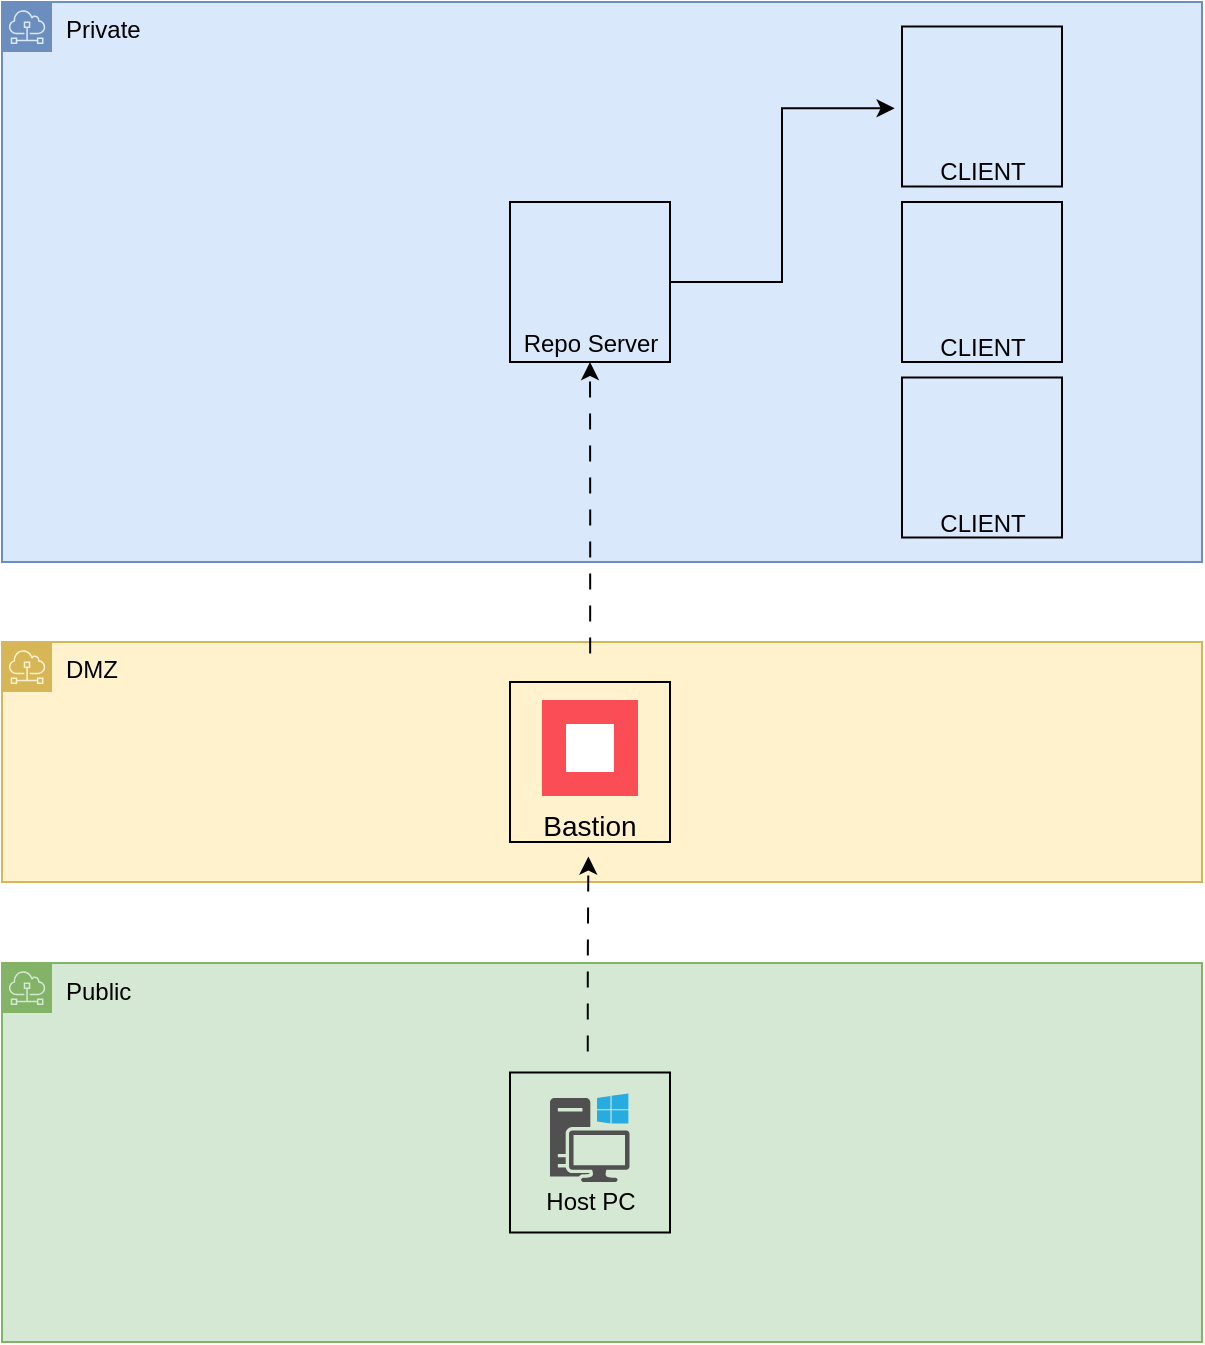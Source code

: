 <mxfile version="26.2.12">
  <diagram name="페이지-1" id="ERhhVk5ujOUQOD0_T1k8">
    <mxGraphModel dx="848" dy="535" grid="1" gridSize="10" guides="1" tooltips="1" connect="1" arrows="1" fold="1" page="1" pageScale="1" pageWidth="827" pageHeight="1169" math="0" shadow="0">
      <root>
        <mxCell id="0" />
        <mxCell id="1" parent="0" />
        <mxCell id="8attIl3rUHplhbKrGd8N-18" value="Public" style="sketch=0;outlineConnect=0;html=1;whiteSpace=wrap;fontSize=12;fontStyle=0;shape=mxgraph.aws4.group;grIcon=mxgraph.aws4.group_subnet;strokeColor=#82b366;fillColor=#d5e8d4;verticalAlign=top;align=left;spacingLeft=30;dashed=0;movable=0;resizable=0;rotatable=0;deletable=0;editable=0;locked=1;connectable=0;" vertex="1" parent="1">
          <mxGeometry x="120" y="560.5" width="600" height="189.5" as="geometry" />
        </mxCell>
        <mxCell id="8attIl3rUHplhbKrGd8N-16" value="" style="whiteSpace=wrap;html=1;aspect=fixed;fillStyle=hatch;fillColor=none;" vertex="1" parent="1">
          <mxGeometry x="374" y="615.25" width="80" height="80" as="geometry" />
        </mxCell>
        <mxCell id="8attIl3rUHplhbKrGd8N-5" value="DMZ" style="sketch=0;outlineConnect=0;html=1;whiteSpace=wrap;fontSize=12;fontStyle=0;shape=mxgraph.aws4.group;grIcon=mxgraph.aws4.group_subnet;strokeColor=#d6b656;fillColor=#fff2cc;verticalAlign=top;align=left;spacingLeft=30;dashed=0;movable=0;resizable=0;rotatable=0;deletable=0;editable=0;locked=1;connectable=0;" vertex="1" parent="1">
          <mxGeometry x="120" y="400" width="600" height="120" as="geometry" />
        </mxCell>
        <mxCell id="8attIl3rUHplhbKrGd8N-6" value="Private" style="sketch=0;outlineConnect=0;html=1;whiteSpace=wrap;fontSize=12;fontStyle=0;shape=mxgraph.aws4.group;grIcon=mxgraph.aws4.group_subnet;strokeColor=#6c8ebf;fillColor=#dae8fc;verticalAlign=top;align=left;spacingLeft=30;dashed=0;" vertex="1" parent="1">
          <mxGeometry x="120" y="80" width="600" height="280" as="geometry" />
        </mxCell>
        <mxCell id="8attIl3rUHplhbKrGd8N-9" value="" style="whiteSpace=wrap;html=1;aspect=fixed;fillStyle=hatch;fillColor=none;glass=0;rounded=0;shadow=0;" vertex="1" parent="1">
          <mxGeometry x="374" y="420" width="80" height="80" as="geometry" />
        </mxCell>
        <mxCell id="8attIl3rUHplhbKrGd8N-7" value="Bastion" style="shape=rect;fillColor=#FA4D56;aspect=fixed;resizable=0;labelPosition=center;verticalLabelPosition=bottom;align=center;verticalAlign=top;strokeColor=none;fontSize=14;rounded=0;" vertex="1" parent="1">
          <mxGeometry x="390" y="429" width="48" height="48" as="geometry" />
        </mxCell>
        <mxCell id="8attIl3rUHplhbKrGd8N-8" value="" style="fillColor=#ffffff;strokeColor=none;dashed=0;outlineConnect=0;html=1;labelPosition=center;verticalLabelPosition=bottom;verticalAlign=top;part=1;movable=0;resizable=0;rotatable=0;shape=mxgraph.ibm_cloud.bastion-host" vertex="1" parent="8attIl3rUHplhbKrGd8N-7">
          <mxGeometry width="24" height="24" relative="1" as="geometry">
            <mxPoint x="12" y="12" as="offset" />
          </mxGeometry>
        </mxCell>
        <mxCell id="8attIl3rUHplhbKrGd8N-12" value="" style="whiteSpace=wrap;html=1;aspect=fixed;fillStyle=hatch;fillColor=none;" vertex="1" parent="1">
          <mxGeometry x="374" y="180" width="80" height="80" as="geometry" />
        </mxCell>
        <mxCell id="8attIl3rUHplhbKrGd8N-14" value="" style="sketch=0;pointerEvents=1;shadow=0;dashed=0;html=1;strokeColor=none;fillColor=#505050;labelPosition=center;verticalLabelPosition=bottom;verticalAlign=top;outlineConnect=0;align=center;shape=mxgraph.office.devices.workstation_pc;" vertex="1" parent="1">
          <mxGeometry x="394" y="625.75" width="39.75" height="44.25" as="geometry" />
        </mxCell>
        <mxCell id="8attIl3rUHplhbKrGd8N-15" style="edgeStyle=orthogonalEdgeStyle;rounded=0;orthogonalLoop=1;jettySize=auto;html=1;entryX=0.5;entryY=1;entryDx=0;entryDy=0;exitX=0.501;exitY=-0.091;exitDx=0;exitDy=0;exitPerimeter=0;flowAnimation=1;" edge="1" parent="1" source="8attIl3rUHplhbKrGd8N-9" target="8attIl3rUHplhbKrGd8N-12">
          <mxGeometry relative="1" as="geometry">
            <mxPoint x="460" y="380" as="sourcePoint" />
          </mxGeometry>
        </mxCell>
        <mxCell id="8attIl3rUHplhbKrGd8N-17" style="edgeStyle=orthogonalEdgeStyle;rounded=0;orthogonalLoop=1;jettySize=auto;html=1;entryX=0.49;entryY=1.091;entryDx=0;entryDy=0;exitX=0.486;exitY=-0.045;exitDx=0;exitDy=0;exitPerimeter=0;flowAnimation=1;entryPerimeter=0;" edge="1" parent="1" source="8attIl3rUHplhbKrGd8N-16" target="8attIl3rUHplhbKrGd8N-9">
          <mxGeometry relative="1" as="geometry">
            <mxPoint x="413.57" y="680" as="sourcePoint" />
            <mxPoint x="413.57" y="527" as="targetPoint" />
          </mxGeometry>
        </mxCell>
        <mxCell id="8attIl3rUHplhbKrGd8N-19" value="" style="shape=image;verticalLabelPosition=bottom;labelBackgroundColor=default;verticalAlign=top;aspect=fixed;imageAspect=0;image=https://upload.wikimedia.org/wikipedia/commons/7/77/Rocky_Linux_logo.svg;" vertex="1" parent="1">
          <mxGeometry x="386" y="188" width="55.25" height="55.25" as="geometry" />
        </mxCell>
        <mxCell id="8attIl3rUHplhbKrGd8N-20" value="Repo Server" style="text;html=1;align=center;verticalAlign=middle;resizable=0;points=[];autosize=1;strokeColor=none;fillColor=none;" vertex="1" parent="1">
          <mxGeometry x="369" y="236" width="90" height="30" as="geometry" />
        </mxCell>
        <mxCell id="8attIl3rUHplhbKrGd8N-21" value="Host PC" style="text;html=1;align=center;verticalAlign=middle;resizable=0;points=[];autosize=1;strokeColor=none;fillColor=none;" vertex="1" parent="1">
          <mxGeometry x="379" y="665.25" width="70" height="30" as="geometry" />
        </mxCell>
        <mxCell id="8attIl3rUHplhbKrGd8N-23" value="" style="shape=image;verticalLabelPosition=bottom;labelBackgroundColor=default;verticalAlign=top;aspect=fixed;imageAspect=0;image=https://upload.wikimedia.org/wikipedia/commons/thumb/d/d8/Red_Hat_logo.svg/2560px-Red_Hat_logo.svg.png;" vertex="1" parent="1">
          <mxGeometry x="577.07" y="104.63" width="65.86" height="50" as="geometry" />
        </mxCell>
        <mxCell id="8attIl3rUHplhbKrGd8N-24" value="" style="whiteSpace=wrap;html=1;aspect=fixed;fillStyle=hatch;fillColor=none;" vertex="1" parent="1">
          <mxGeometry x="570" y="92.25" width="80" height="80" as="geometry" />
        </mxCell>
        <mxCell id="8attIl3rUHplhbKrGd8N-25" value="CLIENT" style="text;html=1;align=center;verticalAlign=middle;resizable=0;points=[];autosize=1;strokeColor=none;fillColor=none;" vertex="1" parent="1">
          <mxGeometry x="575" y="150" width="70" height="30" as="geometry" />
        </mxCell>
        <mxCell id="8attIl3rUHplhbKrGd8N-26" value="" style="shape=image;verticalLabelPosition=bottom;labelBackgroundColor=default;verticalAlign=top;aspect=fixed;imageAspect=0;image=https://upload.wikimedia.org/wikipedia/commons/thumb/d/d8/Red_Hat_logo.svg/2560px-Red_Hat_logo.svg.png;" vertex="1" parent="1">
          <mxGeometry x="577.07" y="192.38" width="65.86" height="50" as="geometry" />
        </mxCell>
        <mxCell id="8attIl3rUHplhbKrGd8N-27" value="" style="whiteSpace=wrap;html=1;aspect=fixed;fillStyle=hatch;fillColor=none;" vertex="1" parent="1">
          <mxGeometry x="570" y="180" width="80" height="80" as="geometry" />
        </mxCell>
        <mxCell id="8attIl3rUHplhbKrGd8N-28" value="CLIENT" style="text;html=1;align=center;verticalAlign=middle;resizable=0;points=[];autosize=1;strokeColor=none;fillColor=none;" vertex="1" parent="1">
          <mxGeometry x="575" y="237.75" width="70" height="30" as="geometry" />
        </mxCell>
        <mxCell id="8attIl3rUHplhbKrGd8N-29" value="" style="shape=image;verticalLabelPosition=bottom;labelBackgroundColor=default;verticalAlign=top;aspect=fixed;imageAspect=0;image=https://upload.wikimedia.org/wikipedia/commons/thumb/d/d8/Red_Hat_logo.svg/2560px-Red_Hat_logo.svg.png;" vertex="1" parent="1">
          <mxGeometry x="577.07" y="280.13" width="65.86" height="50" as="geometry" />
        </mxCell>
        <mxCell id="8attIl3rUHplhbKrGd8N-30" value="" style="whiteSpace=wrap;html=1;aspect=fixed;fillStyle=hatch;fillColor=none;" vertex="1" parent="1">
          <mxGeometry x="570" y="267.75" width="80" height="80" as="geometry" />
        </mxCell>
        <mxCell id="8attIl3rUHplhbKrGd8N-31" value="CLIENT" style="text;html=1;align=center;verticalAlign=middle;resizable=0;points=[];autosize=1;strokeColor=none;fillColor=none;" vertex="1" parent="1">
          <mxGeometry x="575" y="325.5" width="70" height="30" as="geometry" />
        </mxCell>
        <mxCell id="8attIl3rUHplhbKrGd8N-32" value="" style="endArrow=classic;html=1;rounded=0;entryX=-0.046;entryY=0.511;entryDx=0;entryDy=0;entryPerimeter=0;exitX=1;exitY=0.5;exitDx=0;exitDy=0;edgeStyle=elbowEdgeStyle;" edge="1" parent="1" source="8attIl3rUHplhbKrGd8N-12" target="8attIl3rUHplhbKrGd8N-24">
          <mxGeometry width="50" height="50" relative="1" as="geometry">
            <mxPoint x="340" y="370" as="sourcePoint" />
            <mxPoint x="390" y="320" as="targetPoint" />
          </mxGeometry>
        </mxCell>
      </root>
    </mxGraphModel>
  </diagram>
</mxfile>
